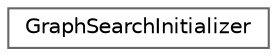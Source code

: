 digraph "クラス階層図"
{
 // LATEX_PDF_SIZE
  bgcolor="transparent";
  edge [fontname=Helvetica,fontsize=10,labelfontname=Helvetica,labelfontsize=10];
  node [fontname=Helvetica,fontsize=10,shape=box,height=0.2,width=0.4];
  rankdir="LR";
  Node0 [id="Node000000",label="GraphSearchInitializer",height=0.2,width=0.4,color="grey40", fillcolor="white", style="filled",URL="$class_graph_search_initializer.html",tooltip=" "];
}

